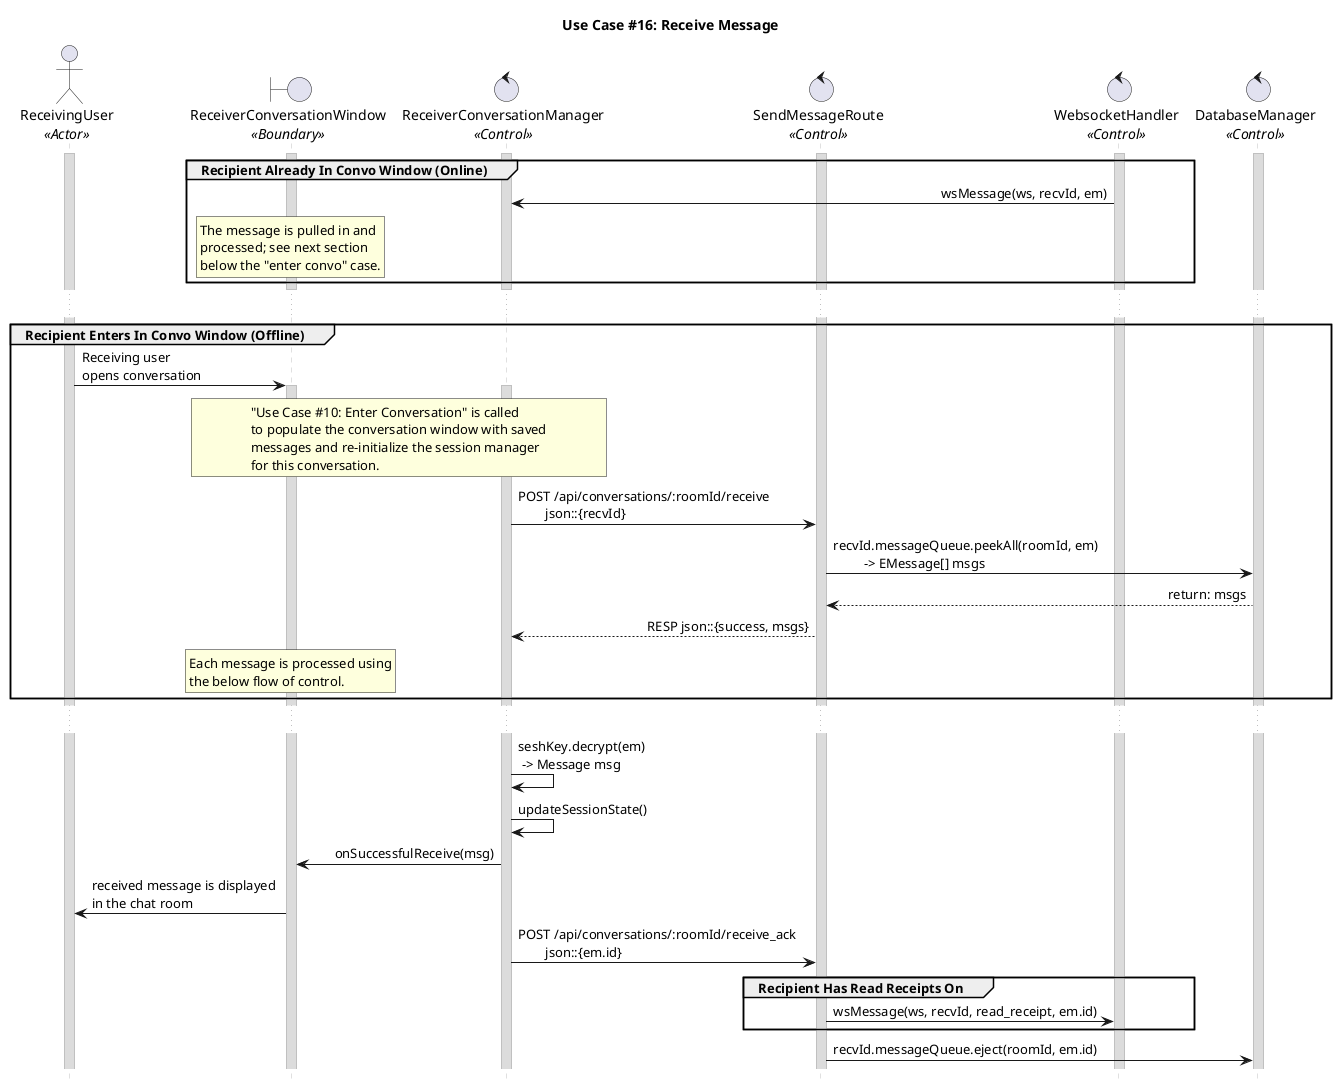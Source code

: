 @startuml uc16
title "Use Case #16: Receive Message"

'Styling goes here
hide footbox
skinparam stereotypePosition bottom
skinparam sequenceMessageAlign direction
skinparam sequence {
	LifeLineBorderColor #Silver
	LifeLineBackgroundColor #Gainsboro
}

'Setup the objects involved here
actor ReceivingUser as u <<Actor>>
boundary ReceiverConversationWindow as rcw <<Boundary>>
control ReceiverConversationManager as rcm <<Control>>
control SendMessageRoute as smr <<Control>>
control WebsocketHandler as ws <<Control>>
control DatabaseManager as db <<Control>>
'boundary SenderDevice as sd <<Boundary>>

'Setup persistent objects here
activate u
activate smr
activate ws
activate db
'activate sd

'--- FLOW OF CONTROL STARTS HERE ---
'Case 1: The recipient is online
group Recipient Already In Convo Window (Online)
	'If the receiving user is online, then messages are pulled in immediately.
	activate rcm
	activate rcw
	ws -> rcm: wsMessage(ws, recvId, em)
	rnote over rcw
	The message is pulled in and
	processed; see next section
	below the "enter convo" case.
	end note
end
deactivate rcw
deactivate rcm

...

'Case 2: The recipient is offline
group Recipient Enters In Convo Window (Offline)
	'The user enters the conversation.
	u -> rcw: Receiving user \nopens conversation
	activate rcw
	rnote over rcm,rcw
	"Use Case #10: Enter Conversation" is called
	to populate the conversation window with saved
	messages and re-initialize the session manager
	for this conversation.
	end note
	activate rcm

	'The recipient’s device makes a request for unread messages.
	rcm -> smr: POST /api/conversations/:roomId/receive \n\tjson::{recvId}

	'The server dequeues the unread messages from the receiver's queue and sends them down to the receiver in an array, from oldest to newest.
	smr -> db: recvId.messageQueue.peekAll(roomId, em) \n\t -> EMessage[] msgs
	db --> smr: return: msgs
	smr --> rcm: RESP json::{success, msgs}

	'The receiver's device begins processing each message
	rnote over rcw
	Each message is processed using
	the below flow of control.
	end note
end

...

'The recipient’s device decrypts the message and updates the ratchet state. 
rcm -> rcm: seshKey.decrypt(em)\n -> Message msg
rcm -> rcm: updateSessionState()
rcm -> rcw: onSuccessfulReceive(msg)

'The recipient reads the message that was sent to them.
rcw -> u: received message is displayed \nin the chat room

'The recipient’s device sends a read receipt to the server to be delivered to the sender, if enabled
rcm -> smr: POST /api/conversations/:roomId/receive_ack \n\tjson::{em.id}
group Recipient Has Read Receipts On
	smr -> ws: wsMessage(ws, recvId, read_receipt, em.id)
end

'The server removes the message from the queue and securely erases it.
smr -> db: recvId.messageQueue.eject(roomId, em.id)
'--- FLOW OF CONTROL ENDS HERE   ---

@enduml
